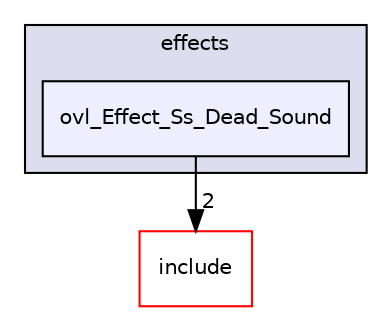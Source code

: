 digraph "src/overlays/effects/ovl_Effect_Ss_Dead_Sound" {
  compound=true
  node [ fontsize="10", fontname="Helvetica"];
  edge [ labelfontsize="10", labelfontname="Helvetica"];
  subgraph clusterdir_d7d63ed29fdd4206bb68b2cd46ee04ef {
    graph [ bgcolor="#ddddee", pencolor="black", label="effects" fontname="Helvetica", fontsize="10", URL="dir_d7d63ed29fdd4206bb68b2cd46ee04ef.html"]
  dir_d6170be3daddf595ad77557d0181002f [shape=box, label="ovl_Effect_Ss_Dead_Sound", style="filled", fillcolor="#eeeeff", pencolor="black", URL="dir_d6170be3daddf595ad77557d0181002f.html"];
  }
  dir_d44c64559bbebec7f509842c48db8b23 [shape=box label="include" fillcolor="white" style="filled" color="red" URL="dir_d44c64559bbebec7f509842c48db8b23.html"];
  dir_d6170be3daddf595ad77557d0181002f->dir_d44c64559bbebec7f509842c48db8b23 [headlabel="2", labeldistance=1.5 headhref="dir_000449_000000.html"];
}
